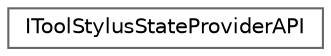 digraph "Graphical Class Hierarchy"
{
 // INTERACTIVE_SVG=YES
 // LATEX_PDF_SIZE
  bgcolor="transparent";
  edge [fontname=Helvetica,fontsize=10,labelfontname=Helvetica,labelfontsize=10];
  node [fontname=Helvetica,fontsize=10,shape=box,height=0.2,width=0.4];
  rankdir="LR";
  Node0 [id="Node000000",label="IToolStylusStateProviderAPI",height=0.2,width=0.4,color="grey40", fillcolor="white", style="filled",URL="$d6/dd2/classIToolStylusStateProviderAPI.html",tooltip=" "];
}
